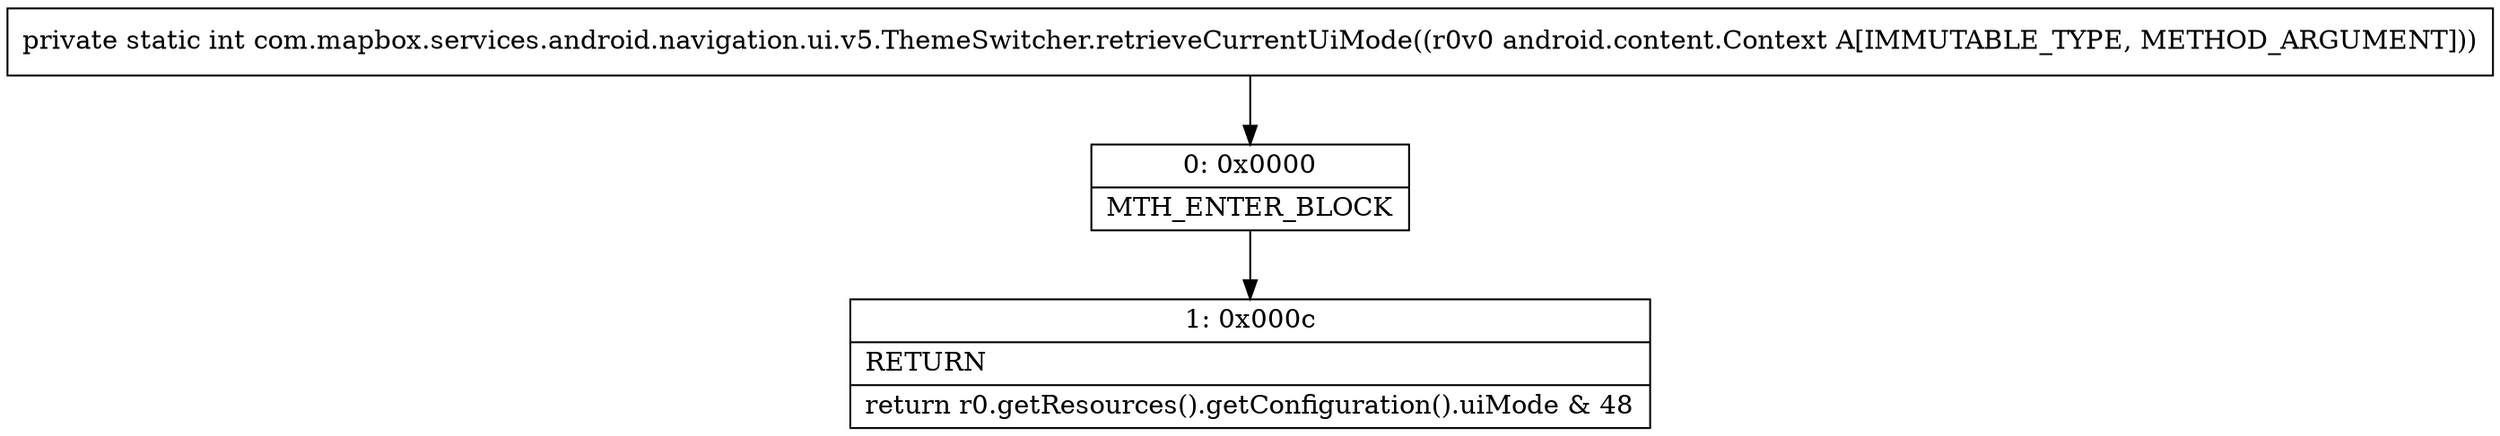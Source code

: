 digraph "CFG forcom.mapbox.services.android.navigation.ui.v5.ThemeSwitcher.retrieveCurrentUiMode(Landroid\/content\/Context;)I" {
Node_0 [shape=record,label="{0\:\ 0x0000|MTH_ENTER_BLOCK\l}"];
Node_1 [shape=record,label="{1\:\ 0x000c|RETURN\l|return r0.getResources().getConfiguration().uiMode & 48\l}"];
MethodNode[shape=record,label="{private static int com.mapbox.services.android.navigation.ui.v5.ThemeSwitcher.retrieveCurrentUiMode((r0v0 android.content.Context A[IMMUTABLE_TYPE, METHOD_ARGUMENT])) }"];
MethodNode -> Node_0;
Node_0 -> Node_1;
}

